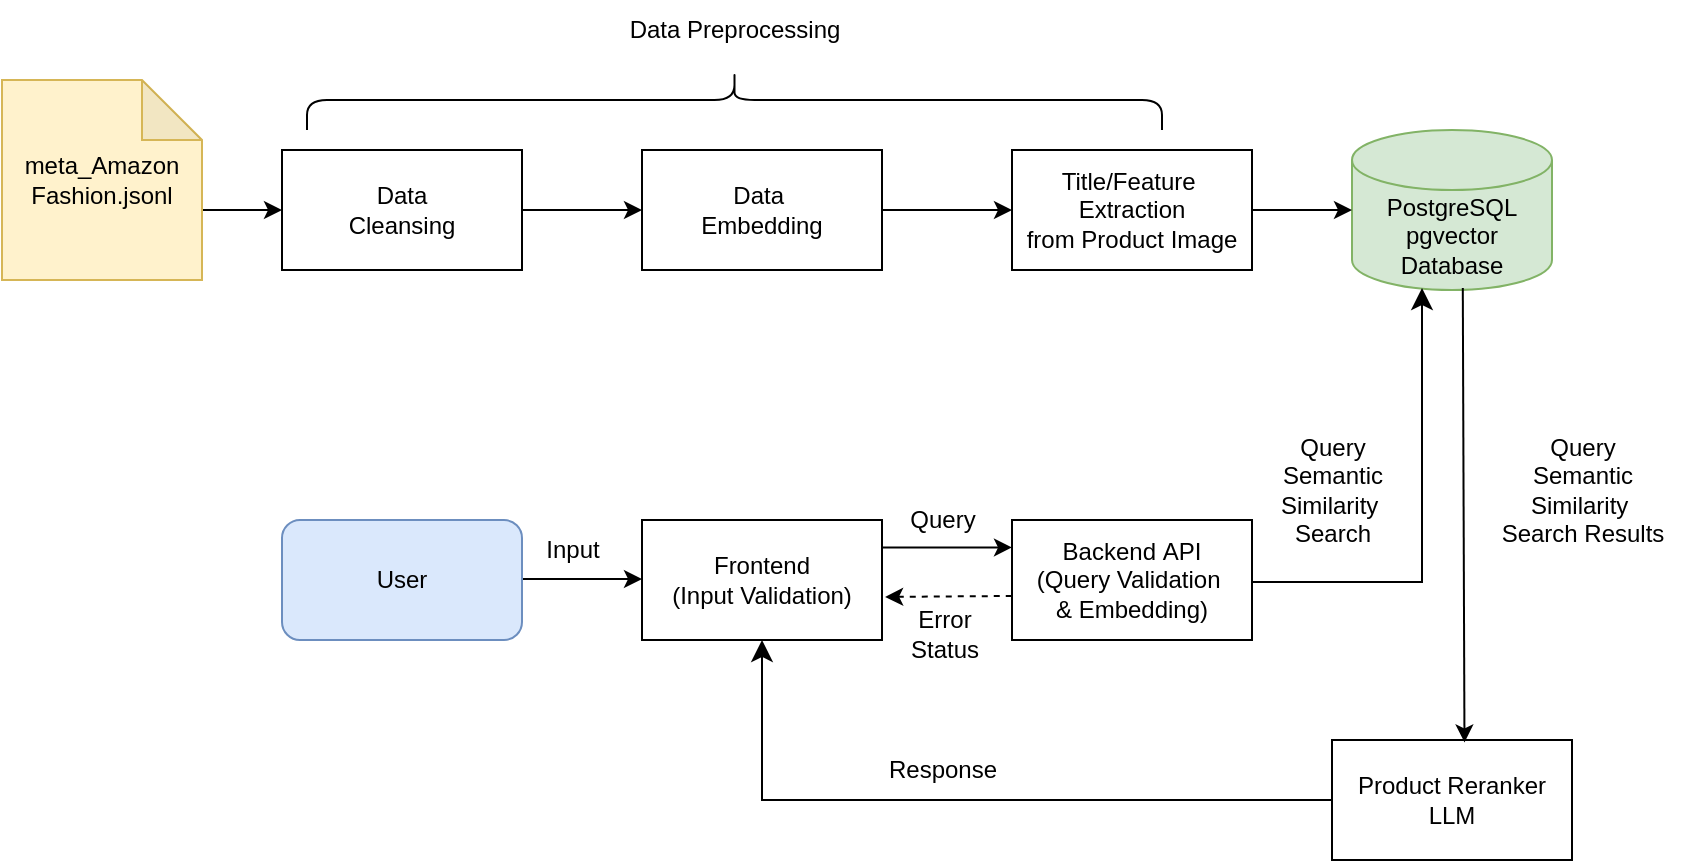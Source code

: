 <mxfile>
    <diagram id="oyWLYCzuh0C8QHaaYfAD" name="Page-1">
        <mxGraphModel dx="947" dy="723" grid="0" gridSize="10" guides="1" tooltips="1" connect="1" arrows="1" fold="1" page="1" pageScale="2" pageWidth="850" pageHeight="1100" background="#FFFFFF" math="0" shadow="0">
            <root>
                <mxCell id="0"/>
                <mxCell id="1" parent="0"/>
                <mxCell id="2" value="PostgreSQL&lt;div&gt;pgvector&lt;/div&gt;&lt;div&gt;Database&lt;/div&gt;" style="shape=cylinder3;whiteSpace=wrap;html=1;boundedLbl=1;backgroundOutline=1;size=15;fillColor=#d5e8d4;strokeColor=#82b366;" vertex="1" parent="1">
                    <mxGeometry x="711" y="255" width="100" height="80" as="geometry"/>
                </mxCell>
                <mxCell id="6" style="edgeStyle=none;html=1;exitX=0;exitY=0;exitDx=100;exitDy=65;exitPerimeter=0;entryX=0;entryY=0.5;entryDx=0;entryDy=0;" edge="1" parent="1" source="4" target="5">
                    <mxGeometry relative="1" as="geometry"/>
                </mxCell>
                <mxCell id="4" value="meta_Amazon&lt;div&gt;Fashion.jsonl&lt;/div&gt;" style="shape=note;whiteSpace=wrap;html=1;backgroundOutline=1;darkOpacity=0.05;fillColor=#fff2cc;strokeColor=#d6b656;" vertex="1" parent="1">
                    <mxGeometry x="36" y="230" width="100" height="100" as="geometry"/>
                </mxCell>
                <mxCell id="8" style="edgeStyle=none;html=1;exitX=1;exitY=0.5;exitDx=0;exitDy=0;entryX=0;entryY=0.5;entryDx=0;entryDy=0;" edge="1" parent="1" source="5" target="7">
                    <mxGeometry relative="1" as="geometry"/>
                </mxCell>
                <mxCell id="5" value="&lt;div&gt;Data&lt;/div&gt;Cleansing" style="rounded=0;whiteSpace=wrap;html=1;strokeColor=default;align=center;verticalAlign=middle;fontFamily=Helvetica;fontSize=12;fontColor=default;fillColor=default;" vertex="1" parent="1">
                    <mxGeometry x="176" y="265" width="120" height="60" as="geometry"/>
                </mxCell>
                <mxCell id="10" style="edgeStyle=none;html=1;exitX=1;exitY=0.5;exitDx=0;exitDy=0;entryX=0;entryY=0.5;entryDx=0;entryDy=0;" edge="1" parent="1" source="7" target="9">
                    <mxGeometry relative="1" as="geometry"/>
                </mxCell>
                <mxCell id="7" value="&lt;div&gt;Data&amp;nbsp;&lt;/div&gt;&lt;div&gt;Embedding&lt;/div&gt;" style="rounded=0;whiteSpace=wrap;html=1;strokeColor=default;align=center;verticalAlign=middle;fontFamily=Helvetica;fontSize=12;fontColor=default;fillColor=default;" vertex="1" parent="1">
                    <mxGeometry x="356" y="265" width="120" height="60" as="geometry"/>
                </mxCell>
                <mxCell id="9" value="Title/Feature&amp;nbsp;&lt;div&gt;Extraction&lt;/div&gt;&lt;div&gt;from Product Image&lt;/div&gt;" style="rounded=0;whiteSpace=wrap;html=1;strokeColor=default;align=center;verticalAlign=middle;fontFamily=Helvetica;fontSize=12;fontColor=default;fillColor=default;" vertex="1" parent="1">
                    <mxGeometry x="541" y="265" width="120" height="60" as="geometry"/>
                </mxCell>
                <mxCell id="11" style="edgeStyle=none;html=1;exitX=1;exitY=0.5;exitDx=0;exitDy=0;entryX=0;entryY=0.5;entryDx=0;entryDy=0;entryPerimeter=0;" edge="1" parent="1" source="9" target="2">
                    <mxGeometry relative="1" as="geometry"/>
                </mxCell>
                <mxCell id="12" value="" style="shape=curlyBracket;whiteSpace=wrap;html=1;rounded=1;flipH=1;labelPosition=right;verticalLabelPosition=middle;align=left;verticalAlign=middle;rotation=-90;" vertex="1" parent="1">
                    <mxGeometry x="387.25" y="26.25" width="30" height="427.5" as="geometry"/>
                </mxCell>
                <mxCell id="13" value="Data Preprocessing" style="text;html=1;align=center;verticalAlign=middle;resizable=0;points=[];autosize=1;strokeColor=none;fillColor=none;" vertex="1" parent="1">
                    <mxGeometry x="337.25" y="190" width="130" height="30" as="geometry"/>
                </mxCell>
                <mxCell id="19" style="edgeStyle=none;html=1;exitX=1;exitY=0.5;exitDx=0;exitDy=0;entryX=0;entryY=0.5;entryDx=0;entryDy=0;" edge="1" parent="1">
                    <mxGeometry relative="1" as="geometry">
                        <mxPoint x="276" y="479.5" as="sourcePoint"/>
                        <mxPoint x="356" y="479.5" as="targetPoint"/>
                    </mxGeometry>
                </mxCell>
                <mxCell id="16" value="User" style="rounded=1;whiteSpace=wrap;html=1;fillColor=#dae8fc;strokeColor=#6c8ebf;" vertex="1" parent="1">
                    <mxGeometry x="176" y="450" width="120" height="60" as="geometry"/>
                </mxCell>
                <mxCell id="17" value="&lt;div&gt;Frontend&lt;/div&gt;&lt;div&gt;(Input Validation)&lt;/div&gt;" style="rounded=0;whiteSpace=wrap;html=1;strokeColor=default;align=center;verticalAlign=middle;fontFamily=Helvetica;fontSize=12;fontColor=default;fillColor=default;" vertex="1" parent="1">
                    <mxGeometry x="356" y="450" width="120" height="60" as="geometry"/>
                </mxCell>
                <mxCell id="21" value="Input" style="text;html=1;align=center;verticalAlign=middle;resizable=0;points=[];autosize=1;strokeColor=none;fillColor=none;" vertex="1" parent="1">
                    <mxGeometry x="296" y="450" width="50" height="30" as="geometry"/>
                </mxCell>
                <mxCell id="22" value="Response" style="text;html=1;align=center;verticalAlign=middle;resizable=0;points=[];autosize=1;strokeColor=none;fillColor=none;" vertex="1" parent="1">
                    <mxGeometry x="466" y="560" width="80" height="30" as="geometry"/>
                </mxCell>
                <mxCell id="23" value="&lt;div&gt;Backend&amp;nbsp;&lt;span style=&quot;background-color: transparent;&quot;&gt;API&lt;/span&gt;&lt;/div&gt;&lt;div&gt;&lt;span style=&quot;background-color: transparent;&quot;&gt;(Query Validation&amp;nbsp;&lt;/span&gt;&lt;/div&gt;&lt;div&gt;&lt;span style=&quot;background-color: transparent;&quot;&gt;&amp;amp;&amp;nbsp;&lt;/span&gt;&lt;span style=&quot;background-color: transparent;&quot;&gt;Embedding)&lt;/span&gt;&lt;/div&gt;" style="rounded=0;whiteSpace=wrap;html=1;strokeColor=default;align=center;verticalAlign=middle;fontFamily=Helvetica;fontSize=12;fontColor=default;fillColor=default;" vertex="1" parent="1">
                    <mxGeometry x="541" y="450" width="120" height="60" as="geometry"/>
                </mxCell>
                <mxCell id="28" value="" style="edgeStyle=none;html=1;exitX=1;exitY=0.25;exitDx=0;exitDy=0;entryX=0;entryY=0.25;entryDx=0;entryDy=0;" edge="1" parent="1">
                    <mxGeometry relative="1" as="geometry">
                        <mxPoint x="476" y="463.74" as="sourcePoint"/>
                        <mxPoint x="541" y="463.74" as="targetPoint"/>
                    </mxGeometry>
                </mxCell>
                <mxCell id="27" value="Query" style="text;html=1;align=center;verticalAlign=middle;resizable=0;points=[];autosize=1;strokeColor=none;fillColor=none;" vertex="1" parent="1">
                    <mxGeometry x="476" y="435" width="60" height="30" as="geometry"/>
                </mxCell>
                <mxCell id="31" value="&lt;div&gt;Product Reranker&lt;/div&gt;&lt;div&gt;LLM&lt;/div&gt;" style="rounded=0;whiteSpace=wrap;html=1;strokeColor=default;align=center;verticalAlign=middle;fontFamily=Helvetica;fontSize=12;fontColor=default;fillColor=default;" vertex="1" parent="1">
                    <mxGeometry x="701" y="560" width="120" height="60" as="geometry"/>
                </mxCell>
                <mxCell id="32" value="" style="edgeStyle=elbowEdgeStyle;elbow=horizontal;endArrow=classic;html=1;curved=0;rounded=0;endSize=8;startSize=8;exitX=1;exitY=0.5;exitDx=0;exitDy=0;entryX=0.344;entryY=0.988;entryDx=0;entryDy=0;entryPerimeter=0;" edge="1" parent="1" target="2">
                    <mxGeometry width="50" height="50" relative="1" as="geometry">
                        <mxPoint x="661" y="481" as="sourcePoint"/>
                        <mxPoint x="746" y="340" as="targetPoint"/>
                        <Array as="points">
                            <mxPoint x="746" y="487"/>
                        </Array>
                    </mxGeometry>
                </mxCell>
                <mxCell id="33" value="Query&lt;div&gt;Semantic&lt;/div&gt;&lt;div&gt;Similarity&amp;nbsp;&lt;/div&gt;&lt;div&gt;Search&lt;/div&gt;" style="text;html=1;align=center;verticalAlign=middle;resizable=0;points=[];autosize=1;strokeColor=none;fillColor=none;" vertex="1" parent="1">
                    <mxGeometry x="661" y="400" width="80" height="70" as="geometry"/>
                </mxCell>
                <mxCell id="36" value="" style="endArrow=classic;html=1;exitX=0.554;exitY=0.988;exitDx=0;exitDy=0;exitPerimeter=0;entryX=0.552;entryY=0.02;entryDx=0;entryDy=0;entryPerimeter=0;" edge="1" parent="1" source="2" target="31">
                    <mxGeometry width="50" height="50" relative="1" as="geometry">
                        <mxPoint x="566" y="380" as="sourcePoint"/>
                        <mxPoint x="616" y="330" as="targetPoint"/>
                    </mxGeometry>
                </mxCell>
                <mxCell id="37" value="Query&lt;div&gt;Semantic&lt;/div&gt;&lt;div&gt;Similarity&amp;nbsp;&lt;/div&gt;&lt;div&gt;Search Results&lt;/div&gt;" style="text;html=1;align=center;verticalAlign=middle;resizable=0;points=[];autosize=1;strokeColor=none;fillColor=none;" vertex="1" parent="1">
                    <mxGeometry x="776" y="400" width="100" height="70" as="geometry"/>
                </mxCell>
                <mxCell id="38" value="" style="edgeStyle=elbowEdgeStyle;elbow=vertical;endArrow=classic;html=1;curved=0;rounded=0;endSize=8;startSize=8;exitX=0;exitY=0.5;exitDx=0;exitDy=0;entryX=0.5;entryY=1;entryDx=0;entryDy=0;" edge="1" parent="1" source="31" target="17">
                    <mxGeometry width="50" height="50" relative="1" as="geometry">
                        <mxPoint x="596" y="450" as="sourcePoint"/>
                        <mxPoint x="646" y="400" as="targetPoint"/>
                        <Array as="points">
                            <mxPoint x="556" y="590"/>
                        </Array>
                    </mxGeometry>
                </mxCell>
                <mxCell id="43" value="" style="edgeStyle=none;html=1;entryX=1.013;entryY=0.641;entryDx=0;entryDy=0;entryPerimeter=0;exitX=-0.001;exitY=0.633;exitDx=0;exitDy=0;exitPerimeter=0;dashed=1;" edge="1" parent="1" source="23" target="17">
                    <mxGeometry relative="1" as="geometry">
                        <mxPoint x="535.4" y="490.36" as="sourcePoint"/>
                        <mxPoint x="476.0" y="490" as="targetPoint"/>
                    </mxGeometry>
                </mxCell>
                <mxCell id="44" value="Error&lt;div&gt;Status&lt;/div&gt;" style="text;html=1;align=center;verticalAlign=middle;resizable=0;points=[];autosize=1;strokeColor=none;fillColor=none;" vertex="1" parent="1">
                    <mxGeometry x="477" y="487" width="60" height="40" as="geometry"/>
                </mxCell>
            </root>
        </mxGraphModel>
    </diagram>
</mxfile>